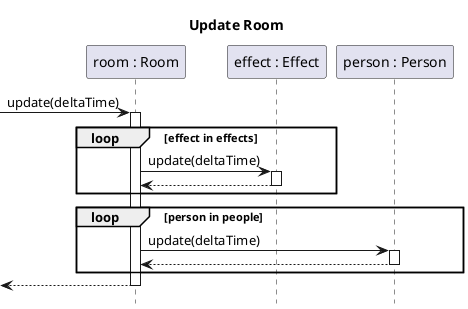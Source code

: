@startuml room-update
title Update Room
hide footbox
autoactivate on

participant "room : Room" as room
participant "effect : Effect" as effect
participant "person : Person" as person

[-> room : update(deltaTime)
loop effect in effects
	room -> effect : update(deltaTime)
	return
end
loop person in people
	room -> person : update(deltaTime)
	return
end
return

@enduml